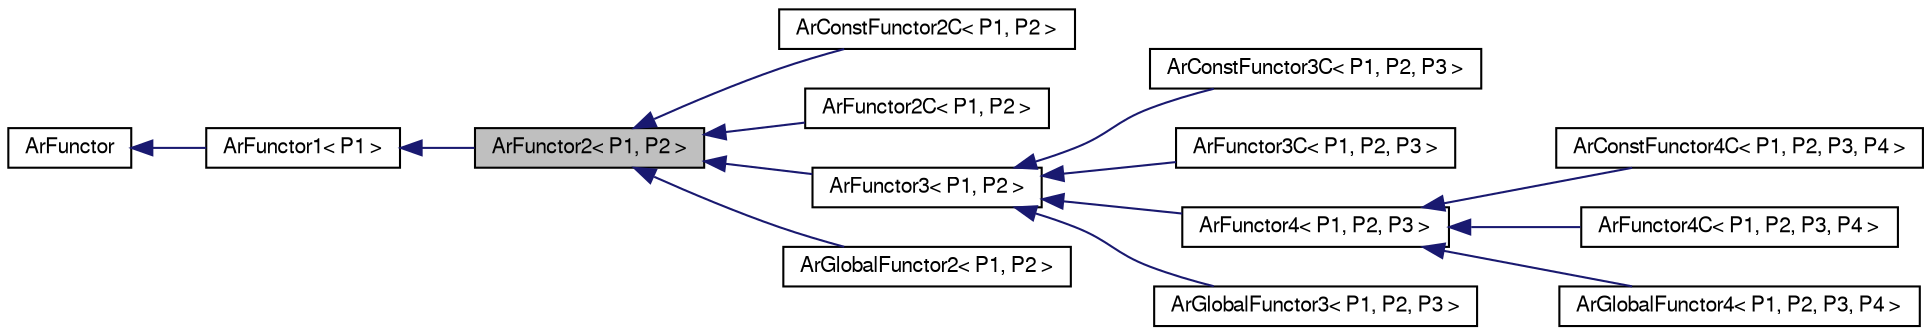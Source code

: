 digraph G
{
  edge [fontname="FreeSans",fontsize=10,labelfontname="FreeSans",labelfontsize=10];
  node [fontname="FreeSans",fontsize=10,shape=record];
  rankdir=LR;
  Node1 [label="ArFunctor2\< P1, P2 \>",height=0.2,width=0.4,color="black", fillcolor="grey75", style="filled" fontcolor="black"];
  Node2 -> Node1 [dir=back,color="midnightblue",fontsize=10,style="solid",fontname="FreeSans"];
  Node2 [label="ArFunctor1\< P1 \>",height=0.2,width=0.4,color="black", fillcolor="white", style="filled",URL="$classArFunctor1.html",tooltip="Base class for functors with 1 parameter."];
  Node3 -> Node2 [dir=back,color="midnightblue",fontsize=10,style="solid",fontname="FreeSans"];
  Node3 [label="ArFunctor",height=0.2,width=0.4,color="black", fillcolor="white", style="filled",URL="$classArFunctor.html",tooltip="Base class for functors."];
  Node1 -> Node4 [dir=back,color="midnightblue",fontsize=10,style="solid",fontname="FreeSans"];
  Node4 [label="ArConstFunctor2C\< P1, P2 \>",height=0.2,width=0.4,color="black", fillcolor="white", style="filled",URL="$classArConstFunctor2C.html",tooltip="Functor for a const member function with 2 parameters."];
  Node1 -> Node5 [dir=back,color="midnightblue",fontsize=10,style="solid",fontname="FreeSans"];
  Node5 [label="ArFunctor2C\< P1, P2 \>",height=0.2,width=0.4,color="black", fillcolor="white", style="filled",URL="$classArFunctor2C.html",tooltip="Functor for a member function with 2 parameters."];
  Node1 -> Node6 [dir=back,color="midnightblue",fontsize=10,style="solid",fontname="FreeSans"];
  Node6 [label="ArFunctor3\< P1, P2 \>",height=0.2,width=0.4,color="black", fillcolor="white", style="filled",URL="$classArFunctor3.html",tooltip="Base class for functors with 3 parameters."];
  Node6 -> Node7 [dir=back,color="midnightblue",fontsize=10,style="solid",fontname="FreeSans"];
  Node7 [label="ArConstFunctor3C\< P1, P2, P3 \>",height=0.2,width=0.4,color="black", fillcolor="white", style="filled",URL="$classArConstFunctor3C.html",tooltip="Functor for a const member function with 3 parameters."];
  Node6 -> Node8 [dir=back,color="midnightblue",fontsize=10,style="solid",fontname="FreeSans"];
  Node8 [label="ArFunctor3C\< P1, P2, P3 \>",height=0.2,width=0.4,color="black", fillcolor="white", style="filled",URL="$classArFunctor3C.html",tooltip="Functor for a member function with 3 parameters."];
  Node6 -> Node9 [dir=back,color="midnightblue",fontsize=10,style="solid",fontname="FreeSans"];
  Node9 [label="ArFunctor4\< P1, P2, P3 \>",height=0.2,width=0.4,color="black", fillcolor="white", style="filled",URL="$classArFunctor4.html",tooltip="Base class for functors with 4 parameters."];
  Node9 -> Node10 [dir=back,color="midnightblue",fontsize=10,style="solid",fontname="FreeSans"];
  Node10 [label="ArConstFunctor4C\< P1, P2, P3, P4 \>",height=0.2,width=0.4,color="black", fillcolor="white", style="filled",URL="$classArConstFunctor4C.html",tooltip="Functor for a const member function with 4 parameters."];
  Node9 -> Node11 [dir=back,color="midnightblue",fontsize=10,style="solid",fontname="FreeSans"];
  Node11 [label="ArFunctor4C\< P1, P2, P3, P4 \>",height=0.2,width=0.4,color="black", fillcolor="white", style="filled",URL="$classArFunctor4C.html",tooltip="Functor for a member function with 4 parameters."];
  Node9 -> Node12 [dir=back,color="midnightblue",fontsize=10,style="solid",fontname="FreeSans"];
  Node12 [label="ArGlobalFunctor4\< P1, P2, P3, P4 \>",height=0.2,width=0.4,color="black", fillcolor="white", style="filled",URL="$classArGlobalFunctor4.html",tooltip="Functor for a global function with 4 parameters."];
  Node6 -> Node13 [dir=back,color="midnightblue",fontsize=10,style="solid",fontname="FreeSans"];
  Node13 [label="ArGlobalFunctor3\< P1, P2, P3 \>",height=0.2,width=0.4,color="black", fillcolor="white", style="filled",URL="$classArGlobalFunctor3.html",tooltip="Functor for a global function with 3 parameters."];
  Node1 -> Node14 [dir=back,color="midnightblue",fontsize=10,style="solid",fontname="FreeSans"];
  Node14 [label="ArGlobalFunctor2\< P1, P2 \>",height=0.2,width=0.4,color="black", fillcolor="white", style="filled",URL="$classArGlobalFunctor2.html",tooltip="Functor for a global function with 2 parameters."];
}
